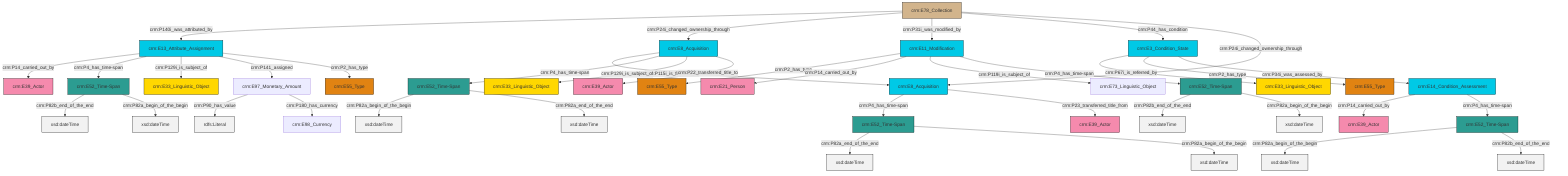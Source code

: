 graph TD
classDef Literal fill:#f2f2f2,stroke:#000000;
classDef CRM_Entity fill:#FFFFFF,stroke:#000000;
classDef Temporal_Entity fill:#00C9E6, stroke:#000000;
classDef Type fill:#E18312, stroke:#000000;
classDef Time-Span fill:#2C9C91, stroke:#000000;
classDef Appellation fill:#FFEB7F, stroke:#000000;
classDef Place fill:#008836, stroke:#000000;
classDef Persistent_Item fill:#B266B2, stroke:#000000;
classDef Conceptual_Object fill:#FFD700, stroke:#000000;
classDef Physical_Thing fill:#D2B48C, stroke:#000000;
classDef Actor fill:#f58aad, stroke:#000000;
classDef PC_Classes fill:#4ce600, stroke:#000000;
classDef Multi fill:#cccccc,stroke:#000000;

4["crm:E11_Modification"]:::Temporal_Entity -->|crm:P2_has_type| 5["crm:E55_Type"]:::Type
6["crm:E78_Collection"]:::Physical_Thing -->|crm:P140i_was_attributed_by| 7["crm:E13_Attribute_Assignment"]:::Temporal_Entity
6["crm:E78_Collection"]:::Physical_Thing -->|crm:P24i_changed_ownership_through| 8["crm:E8_Acquisition"]:::Temporal_Entity
9["crm:E52_Time-Span"]:::Time-Span -->|crm:P82a_begin_of_the_begin| 10[xsd:dateTime]:::Literal
11["crm:E97_Monetary_Amount"]:::Default -->|crm:P90_has_value| 12[rdfs:Literal]:::Literal
8["crm:E8_Acquisition"]:::Temporal_Entity -->|crm:P115i_is_finished_by| 13["crm:E8_Acquisition"]:::Temporal_Entity
8["crm:E8_Acquisition"]:::Temporal_Entity -->|crm:P4_has_time-span| 16["crm:E52_Time-Span"]:::Time-Span
17["crm:E52_Time-Span"]:::Time-Span -->|crm:P82b_end_of_the_end| 18[xsd:dateTime]:::Literal
14["crm:E52_Time-Span"]:::Time-Span -->|crm:P82a_end_of_the_end| 19[xsd:dateTime]:::Literal
22["crm:E3_Condition_State"]:::Temporal_Entity -->|crm:P67i_is_referred_by| 24["crm:E33_Linguistic_Object"]:::Conceptual_Object
28["crm:E52_Time-Span"]:::Time-Span -->|crm:P82b_end_of_the_end| 29[xsd:dateTime]:::Literal
6["crm:E78_Collection"]:::Physical_Thing -->|crm:P31i_was_modified_by| 4["crm:E11_Modification"]:::Temporal_Entity
4["crm:E11_Modification"]:::Temporal_Entity -->|crm:P14_carried_out_by| 2["crm:E21_Person"]:::Actor
8["crm:E8_Acquisition"]:::Temporal_Entity -->|crm:P129i_is_subject_of| 0["crm:E33_Linguistic_Object"]:::Conceptual_Object
8["crm:E8_Acquisition"]:::Temporal_Entity -->|crm:P22_transferred_title_to| 35["crm:E39_Actor"]:::Actor
16["crm:E52_Time-Span"]:::Time-Span -->|crm:P82a_begin_of_the_begin| 38[xsd:dateTime]:::Literal
4["crm:E11_Modification"]:::Temporal_Entity -->|crm:P119i_is_subject_of| 32["crm:E73_Linguistic_Object"]:::Default
39["crm:E14_Condition_Assessment"]:::Temporal_Entity -->|crm:P14_carried_out_by| 30["crm:E39_Actor"]:::Actor
13["crm:E8_Acquisition"]:::Temporal_Entity -->|crm:P4_has_time-span| 14["crm:E52_Time-Span"]:::Time-Span
11["crm:E97_Monetary_Amount"]:::Default -->|crm:P180_has_currency| 40["crm:E98_Currency"]:::Default
7["crm:E13_Attribute_Assignment"]:::Temporal_Entity -->|crm:P14_carried_out_by| 45["crm:E39_Actor"]:::Actor
6["crm:E78_Collection"]:::Physical_Thing -->|crm:P44_has_condition| 22["crm:E3_Condition_State"]:::Temporal_Entity
17["crm:E52_Time-Span"]:::Time-Span -->|crm:P82a_begin_of_the_begin| 50[xsd:dateTime]:::Literal
14["crm:E52_Time-Span"]:::Time-Span -->|crm:P82a_begin_of_the_begin| 51[xsd:dateTime]:::Literal
7["crm:E13_Attribute_Assignment"]:::Temporal_Entity -->|crm:P4_has_time-span| 28["crm:E52_Time-Span"]:::Time-Span
13["crm:E8_Acquisition"]:::Temporal_Entity -->|crm:P23_transferred_title_from| 20["crm:E39_Actor"]:::Actor
4["crm:E11_Modification"]:::Temporal_Entity -->|crm:P4_has_time-span| 17["crm:E52_Time-Span"]:::Time-Span
6["crm:E78_Collection"]:::Physical_Thing -->|crm:P24i_changed_ownership_through| 13["crm:E8_Acquisition"]:::Temporal_Entity
7["crm:E13_Attribute_Assignment"]:::Temporal_Entity -->|crm:P129i_is_subject_of| 36["crm:E33_Linguistic_Object"]:::Conceptual_Object
28["crm:E52_Time-Span"]:::Time-Span -->|crm:P82a_begin_of_the_begin| 58[xsd:dateTime]:::Literal
22["crm:E3_Condition_State"]:::Temporal_Entity -->|crm:P2_has_type| 43["crm:E55_Type"]:::Type
16["crm:E52_Time-Span"]:::Time-Span -->|crm:P82a_end_of_the_end| 60[xsd:dateTime]:::Literal
22["crm:E3_Condition_State"]:::Temporal_Entity -->|crm:P34i_was_assessed_by| 39["crm:E14_Condition_Assessment"]:::Temporal_Entity
39["crm:E14_Condition_Assessment"]:::Temporal_Entity -->|crm:P4_has_time-span| 9["crm:E52_Time-Span"]:::Time-Span
9["crm:E52_Time-Span"]:::Time-Span -->|crm:P82b_end_of_the_end| 61[xsd:dateTime]:::Literal
7["crm:E13_Attribute_Assignment"]:::Temporal_Entity -->|crm:P141_assigned| 11["crm:E97_Monetary_Amount"]:::Default
7["crm:E13_Attribute_Assignment"]:::Temporal_Entity -->|crm:P2_has_type| 52["crm:E55_Type"]:::Type